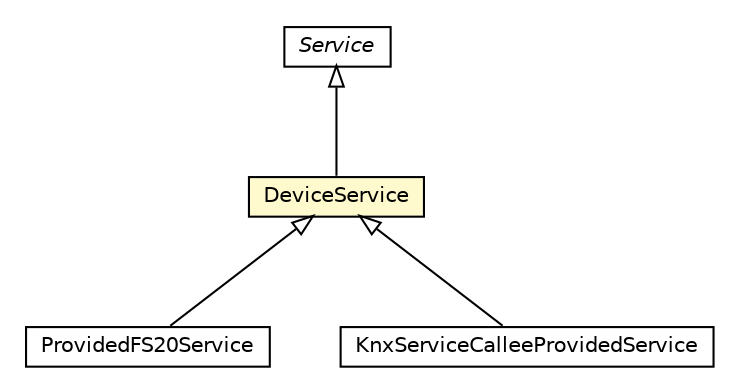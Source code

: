 #!/usr/local/bin/dot
#
# Class diagram 
# Generated by UMLGraph version R5_6-24-gf6e263 (http://www.umlgraph.org/)
#

digraph G {
	edge [fontname="Helvetica",fontsize=10,labelfontname="Helvetica",labelfontsize=10];
	node [fontname="Helvetica",fontsize=10,shape=plaintext];
	nodesep=0.25;
	ranksep=0.5;
	// org.universAAL.middleware.service.owl.Service
	c3496190 [label=<<table title="org.universAAL.middleware.service.owl.Service" border="0" cellborder="1" cellspacing="0" cellpadding="2" port="p" href="../../middleware/service/owl/Service.html">
		<tr><td><table border="0" cellspacing="0" cellpadding="1">
<tr><td align="center" balign="center"><font face="Helvetica-Oblique"> Service </font></td></tr>
		</table></td></tr>
		</table>>, URL="../../middleware/service/owl/Service.html", fontname="Helvetica", fontcolor="black", fontsize=10.0];
	// org.universAAL.ontology.phThing.DeviceService
	c3496354 [label=<<table title="org.universAAL.ontology.phThing.DeviceService" border="0" cellborder="1" cellspacing="0" cellpadding="2" port="p" bgcolor="lemonChiffon" href="./DeviceService.html">
		<tr><td><table border="0" cellspacing="0" cellpadding="1">
<tr><td align="center" balign="center"> DeviceService </td></tr>
		</table></td></tr>
		</table>>, URL="./DeviceService.html", fontname="Helvetica", fontcolor="black", fontsize=10.0];
	// org.universAAL.lddi.fs20.exporter.ProvidedFS20Service
	c3497547 [label=<<table title="org.universAAL.lddi.fs20.exporter.ProvidedFS20Service" border="0" cellborder="1" cellspacing="0" cellpadding="2" port="p" href="../../lddi/fs20/exporter/ProvidedFS20Service.html">
		<tr><td><table border="0" cellspacing="0" cellpadding="1">
<tr><td align="center" balign="center"> ProvidedFS20Service </td></tr>
		</table></td></tr>
		</table>>, URL="../../lddi/fs20/exporter/ProvidedFS20Service.html", fontname="Helvetica", fontcolor="black", fontsize=10.0];
	// org.universAAL.lddi.knx.exporter.KnxServiceCalleeProvidedService
	c3497601 [label=<<table title="org.universAAL.lddi.knx.exporter.KnxServiceCalleeProvidedService" border="0" cellborder="1" cellspacing="0" cellpadding="2" port="p" href="../../lddi/knx/exporter/KnxServiceCalleeProvidedService.html">
		<tr><td><table border="0" cellspacing="0" cellpadding="1">
<tr><td align="center" balign="center"> KnxServiceCalleeProvidedService </td></tr>
		</table></td></tr>
		</table>>, URL="../../lddi/knx/exporter/KnxServiceCalleeProvidedService.html", fontname="Helvetica", fontcolor="black", fontsize=10.0];
	//org.universAAL.ontology.phThing.DeviceService extends org.universAAL.middleware.service.owl.Service
	c3496190:p -> c3496354:p [dir=back,arrowtail=empty];
	//org.universAAL.lddi.fs20.exporter.ProvidedFS20Service extends org.universAAL.ontology.phThing.DeviceService
	c3496354:p -> c3497547:p [dir=back,arrowtail=empty];
	//org.universAAL.lddi.knx.exporter.KnxServiceCalleeProvidedService extends org.universAAL.ontology.phThing.DeviceService
	c3496354:p -> c3497601:p [dir=back,arrowtail=empty];
}

